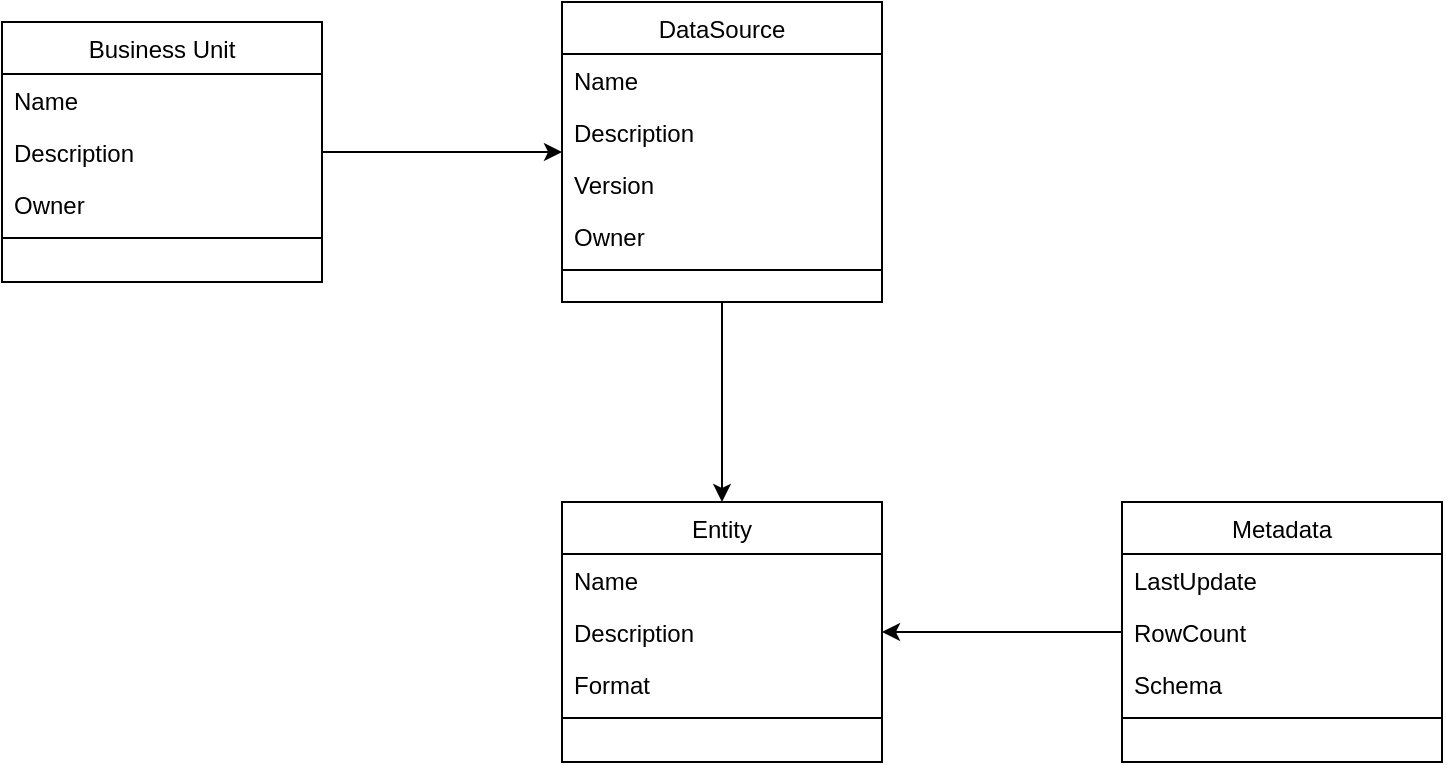 <mxfile version="14.2.4" type="github">
  <diagram id="C5RBs43oDa-KdzZeNtuy" name="Domain Model">
    <mxGraphModel dx="900" dy="572" grid="1" gridSize="10" guides="1" tooltips="1" connect="1" arrows="1" fold="1" page="1" pageScale="1" pageWidth="1600" pageHeight="1200" math="0" shadow="0">
      <root>
        <mxCell id="WIyWlLk6GJQsqaUBKTNV-0" />
        <mxCell id="WIyWlLk6GJQsqaUBKTNV-1" parent="WIyWlLk6GJQsqaUBKTNV-0" />
        <mxCell id="gods9aev8WeDrxIROM_Q-29" style="edgeStyle=orthogonalEdgeStyle;rounded=0;orthogonalLoop=1;jettySize=auto;html=1;startSize=26;" edge="1" parent="WIyWlLk6GJQsqaUBKTNV-1" source="gods9aev8WeDrxIROM_Q-0" target="gods9aev8WeDrxIROM_Q-17">
          <mxGeometry relative="1" as="geometry" />
        </mxCell>
        <mxCell id="gods9aev8WeDrxIROM_Q-0" value="DataSource" style="swimlane;fontStyle=0;align=center;verticalAlign=top;childLayout=stackLayout;horizontal=1;startSize=26;horizontalStack=0;resizeParent=1;resizeLast=0;collapsible=1;marginBottom=0;rounded=0;shadow=0;strokeWidth=1;" vertex="1" parent="WIyWlLk6GJQsqaUBKTNV-1">
          <mxGeometry x="720" y="270" width="160" height="150" as="geometry">
            <mxRectangle x="550" y="140" width="160" height="26" as="alternateBounds" />
          </mxGeometry>
        </mxCell>
        <mxCell id="gods9aev8WeDrxIROM_Q-1" value="Name" style="text;align=left;verticalAlign=top;spacingLeft=4;spacingRight=4;overflow=hidden;rotatable=0;points=[[0,0.5],[1,0.5]];portConstraint=eastwest;" vertex="1" parent="gods9aev8WeDrxIROM_Q-0">
          <mxGeometry y="26" width="160" height="26" as="geometry" />
        </mxCell>
        <mxCell id="gods9aev8WeDrxIROM_Q-2" value="Description" style="text;align=left;verticalAlign=top;spacingLeft=4;spacingRight=4;overflow=hidden;rotatable=0;points=[[0,0.5],[1,0.5]];portConstraint=eastwest;rounded=0;shadow=0;html=0;" vertex="1" parent="gods9aev8WeDrxIROM_Q-0">
          <mxGeometry y="52" width="160" height="26" as="geometry" />
        </mxCell>
        <mxCell id="gods9aev8WeDrxIROM_Q-3" value="Version" style="text;align=left;verticalAlign=top;spacingLeft=4;spacingRight=4;overflow=hidden;rotatable=0;points=[[0,0.5],[1,0.5]];portConstraint=eastwest;rounded=0;shadow=0;html=0;" vertex="1" parent="gods9aev8WeDrxIROM_Q-0">
          <mxGeometry y="78" width="160" height="26" as="geometry" />
        </mxCell>
        <mxCell id="gods9aev8WeDrxIROM_Q-4" value="Owner" style="text;align=left;verticalAlign=top;spacingLeft=4;spacingRight=4;overflow=hidden;rotatable=0;points=[[0,0.5],[1,0.5]];portConstraint=eastwest;rounded=0;shadow=0;html=0;" vertex="1" parent="gods9aev8WeDrxIROM_Q-0">
          <mxGeometry y="104" width="160" height="26" as="geometry" />
        </mxCell>
        <mxCell id="gods9aev8WeDrxIROM_Q-6" value="" style="line;html=1;strokeWidth=1;align=left;verticalAlign=middle;spacingTop=-1;spacingLeft=3;spacingRight=3;rotatable=0;labelPosition=right;points=[];portConstraint=eastwest;" vertex="1" parent="gods9aev8WeDrxIROM_Q-0">
          <mxGeometry y="130" width="160" height="8" as="geometry" />
        </mxCell>
        <mxCell id="gods9aev8WeDrxIROM_Q-16" style="edgeStyle=orthogonalEdgeStyle;rounded=0;orthogonalLoop=1;jettySize=auto;html=1;" edge="1" parent="WIyWlLk6GJQsqaUBKTNV-1" source="gods9aev8WeDrxIROM_Q-9" target="gods9aev8WeDrxIROM_Q-0">
          <mxGeometry relative="1" as="geometry" />
        </mxCell>
        <mxCell id="gods9aev8WeDrxIROM_Q-9" value="Business Unit" style="swimlane;fontStyle=0;align=center;verticalAlign=top;childLayout=stackLayout;horizontal=1;startSize=26;horizontalStack=0;resizeParent=1;resizeLast=0;collapsible=1;marginBottom=0;rounded=0;shadow=0;strokeWidth=1;" vertex="1" parent="WIyWlLk6GJQsqaUBKTNV-1">
          <mxGeometry x="440" y="280" width="160" height="130" as="geometry">
            <mxRectangle x="550" y="140" width="160" height="26" as="alternateBounds" />
          </mxGeometry>
        </mxCell>
        <mxCell id="gods9aev8WeDrxIROM_Q-10" value="Name" style="text;align=left;verticalAlign=top;spacingLeft=4;spacingRight=4;overflow=hidden;rotatable=0;points=[[0,0.5],[1,0.5]];portConstraint=eastwest;" vertex="1" parent="gods9aev8WeDrxIROM_Q-9">
          <mxGeometry y="26" width="160" height="26" as="geometry" />
        </mxCell>
        <mxCell id="gods9aev8WeDrxIROM_Q-11" value="Description" style="text;align=left;verticalAlign=top;spacingLeft=4;spacingRight=4;overflow=hidden;rotatable=0;points=[[0,0.5],[1,0.5]];portConstraint=eastwest;rounded=0;shadow=0;html=0;" vertex="1" parent="gods9aev8WeDrxIROM_Q-9">
          <mxGeometry y="52" width="160" height="26" as="geometry" />
        </mxCell>
        <mxCell id="gods9aev8WeDrxIROM_Q-13" value="Owner" style="text;align=left;verticalAlign=top;spacingLeft=4;spacingRight=4;overflow=hidden;rotatable=0;points=[[0,0.5],[1,0.5]];portConstraint=eastwest;rounded=0;shadow=0;html=0;" vertex="1" parent="gods9aev8WeDrxIROM_Q-9">
          <mxGeometry y="78" width="160" height="26" as="geometry" />
        </mxCell>
        <mxCell id="gods9aev8WeDrxIROM_Q-14" value="" style="line;html=1;strokeWidth=1;align=left;verticalAlign=middle;spacingTop=-1;spacingLeft=3;spacingRight=3;rotatable=0;labelPosition=right;points=[];portConstraint=eastwest;" vertex="1" parent="gods9aev8WeDrxIROM_Q-9">
          <mxGeometry y="104" width="160" height="8" as="geometry" />
        </mxCell>
        <mxCell id="gods9aev8WeDrxIROM_Q-17" value="Entity" style="swimlane;fontStyle=0;align=center;verticalAlign=top;childLayout=stackLayout;horizontal=1;startSize=26;horizontalStack=0;resizeParent=1;resizeLast=0;collapsible=1;marginBottom=0;rounded=0;shadow=0;strokeWidth=1;" vertex="1" parent="WIyWlLk6GJQsqaUBKTNV-1">
          <mxGeometry x="720" y="520" width="160" height="130" as="geometry">
            <mxRectangle x="550" y="140" width="160" height="26" as="alternateBounds" />
          </mxGeometry>
        </mxCell>
        <mxCell id="gods9aev8WeDrxIROM_Q-18" value="Name" style="text;align=left;verticalAlign=top;spacingLeft=4;spacingRight=4;overflow=hidden;rotatable=0;points=[[0,0.5],[1,0.5]];portConstraint=eastwest;" vertex="1" parent="gods9aev8WeDrxIROM_Q-17">
          <mxGeometry y="26" width="160" height="26" as="geometry" />
        </mxCell>
        <mxCell id="gods9aev8WeDrxIROM_Q-19" value="Description" style="text;align=left;verticalAlign=top;spacingLeft=4;spacingRight=4;overflow=hidden;rotatable=0;points=[[0,0.5],[1,0.5]];portConstraint=eastwest;rounded=0;shadow=0;html=0;" vertex="1" parent="gods9aev8WeDrxIROM_Q-17">
          <mxGeometry y="52" width="160" height="26" as="geometry" />
        </mxCell>
        <mxCell id="gods9aev8WeDrxIROM_Q-20" value="Format" style="text;align=left;verticalAlign=top;spacingLeft=4;spacingRight=4;overflow=hidden;rotatable=0;points=[[0,0.5],[1,0.5]];portConstraint=eastwest;rounded=0;shadow=0;html=0;" vertex="1" parent="gods9aev8WeDrxIROM_Q-17">
          <mxGeometry y="78" width="160" height="26" as="geometry" />
        </mxCell>
        <mxCell id="gods9aev8WeDrxIROM_Q-22" value="" style="line;html=1;strokeWidth=1;align=left;verticalAlign=middle;spacingTop=-1;spacingLeft=3;spacingRight=3;rotatable=0;labelPosition=right;points=[];portConstraint=eastwest;" vertex="1" parent="gods9aev8WeDrxIROM_Q-17">
          <mxGeometry y="104" width="160" height="8" as="geometry" />
        </mxCell>
        <mxCell id="gods9aev8WeDrxIROM_Q-28" style="edgeStyle=orthogonalEdgeStyle;rounded=0;orthogonalLoop=1;jettySize=auto;html=1;startSize=26;" edge="1" parent="WIyWlLk6GJQsqaUBKTNV-1" source="gods9aev8WeDrxIROM_Q-23" target="gods9aev8WeDrxIROM_Q-17">
          <mxGeometry relative="1" as="geometry" />
        </mxCell>
        <mxCell id="gods9aev8WeDrxIROM_Q-23" value="Metadata" style="swimlane;fontStyle=0;align=center;verticalAlign=top;childLayout=stackLayout;horizontal=1;startSize=26;horizontalStack=0;resizeParent=1;resizeLast=0;collapsible=1;marginBottom=0;rounded=0;shadow=0;strokeWidth=1;" vertex="1" parent="WIyWlLk6GJQsqaUBKTNV-1">
          <mxGeometry x="1000" y="520" width="160" height="130" as="geometry">
            <mxRectangle x="550" y="140" width="160" height="26" as="alternateBounds" />
          </mxGeometry>
        </mxCell>
        <mxCell id="gods9aev8WeDrxIROM_Q-24" value="LastUpdate" style="text;align=left;verticalAlign=top;spacingLeft=4;spacingRight=4;overflow=hidden;rotatable=0;points=[[0,0.5],[1,0.5]];portConstraint=eastwest;" vertex="1" parent="gods9aev8WeDrxIROM_Q-23">
          <mxGeometry y="26" width="160" height="26" as="geometry" />
        </mxCell>
        <mxCell id="gods9aev8WeDrxIROM_Q-25" value="RowCount" style="text;align=left;verticalAlign=top;spacingLeft=4;spacingRight=4;overflow=hidden;rotatable=0;points=[[0,0.5],[1,0.5]];portConstraint=eastwest;rounded=0;shadow=0;html=0;" vertex="1" parent="gods9aev8WeDrxIROM_Q-23">
          <mxGeometry y="52" width="160" height="26" as="geometry" />
        </mxCell>
        <mxCell id="gods9aev8WeDrxIROM_Q-26" value="Schema" style="text;align=left;verticalAlign=top;spacingLeft=4;spacingRight=4;overflow=hidden;rotatable=0;points=[[0,0.5],[1,0.5]];portConstraint=eastwest;rounded=0;shadow=0;html=0;" vertex="1" parent="gods9aev8WeDrxIROM_Q-23">
          <mxGeometry y="78" width="160" height="26" as="geometry" />
        </mxCell>
        <mxCell id="gods9aev8WeDrxIROM_Q-27" value="" style="line;html=1;strokeWidth=1;align=left;verticalAlign=middle;spacingTop=-1;spacingLeft=3;spacingRight=3;rotatable=0;labelPosition=right;points=[];portConstraint=eastwest;" vertex="1" parent="gods9aev8WeDrxIROM_Q-23">
          <mxGeometry y="104" width="160" height="8" as="geometry" />
        </mxCell>
      </root>
    </mxGraphModel>
  </diagram>
</mxfile>
